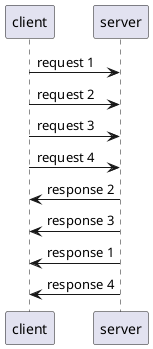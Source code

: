 @startuml multiplex

client -> server : request 1
client -> server : request 2
client -> server : request 3
client -> server : request 4
server -> client : response 2
server -> client : response 3
server -> client : response 1
server -> client : response 4

@enduml